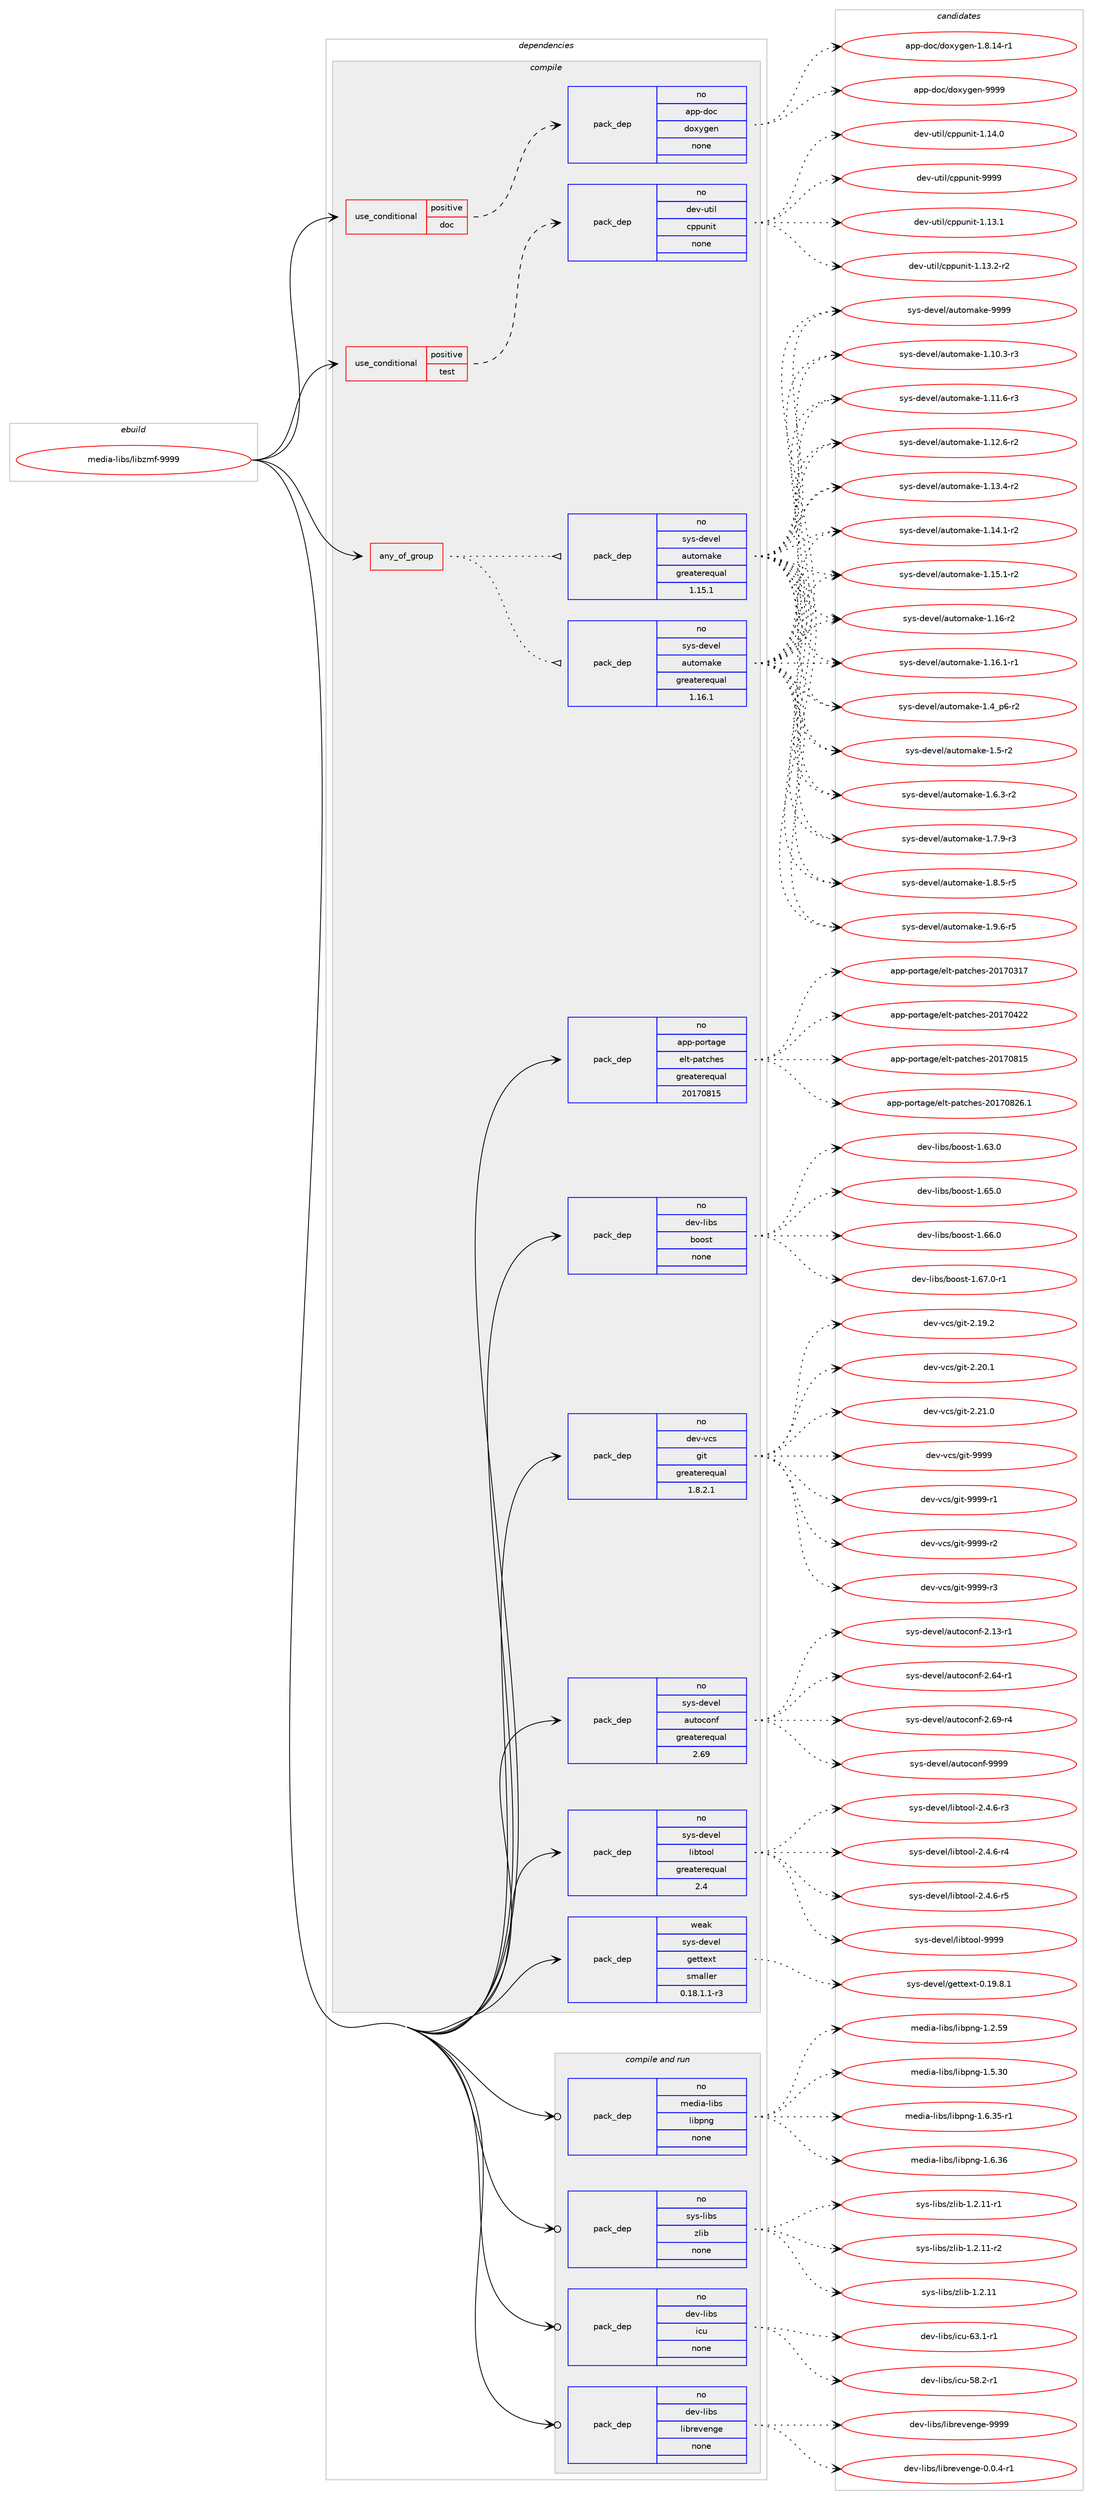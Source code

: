 digraph prolog {

# *************
# Graph options
# *************

newrank=true;
concentrate=true;
compound=true;
graph [rankdir=LR,fontname=Helvetica,fontsize=10,ranksep=1.5];#, ranksep=2.5, nodesep=0.2];
edge  [arrowhead=vee];
node  [fontname=Helvetica,fontsize=10];

# **********
# The ebuild
# **********

subgraph cluster_leftcol {
color=gray;
rank=same;
label=<<i>ebuild</i>>;
id [label="media-libs/libzmf-9999", color=red, width=4, href="../media-libs/libzmf-9999.svg"];
}

# ****************
# The dependencies
# ****************

subgraph cluster_midcol {
color=gray;
label=<<i>dependencies</i>>;
subgraph cluster_compile {
fillcolor="#eeeeee";
style=filled;
label=<<i>compile</i>>;
subgraph any25163 {
dependency1614559 [label=<<TABLE BORDER="0" CELLBORDER="1" CELLSPACING="0" CELLPADDING="4"><TR><TD CELLPADDING="10">any_of_group</TD></TR></TABLE>>, shape=none, color=red];subgraph pack1153874 {
dependency1614560 [label=<<TABLE BORDER="0" CELLBORDER="1" CELLSPACING="0" CELLPADDING="4" WIDTH="220"><TR><TD ROWSPAN="6" CELLPADDING="30">pack_dep</TD></TR><TR><TD WIDTH="110">no</TD></TR><TR><TD>sys-devel</TD></TR><TR><TD>automake</TD></TR><TR><TD>greaterequal</TD></TR><TR><TD>1.16.1</TD></TR></TABLE>>, shape=none, color=blue];
}
dependency1614559:e -> dependency1614560:w [weight=20,style="dotted",arrowhead="oinv"];
subgraph pack1153875 {
dependency1614561 [label=<<TABLE BORDER="0" CELLBORDER="1" CELLSPACING="0" CELLPADDING="4" WIDTH="220"><TR><TD ROWSPAN="6" CELLPADDING="30">pack_dep</TD></TR><TR><TD WIDTH="110">no</TD></TR><TR><TD>sys-devel</TD></TR><TR><TD>automake</TD></TR><TR><TD>greaterequal</TD></TR><TR><TD>1.15.1</TD></TR></TABLE>>, shape=none, color=blue];
}
dependency1614559:e -> dependency1614561:w [weight=20,style="dotted",arrowhead="oinv"];
}
id:e -> dependency1614559:w [weight=20,style="solid",arrowhead="vee"];
subgraph cond434819 {
dependency1614562 [label=<<TABLE BORDER="0" CELLBORDER="1" CELLSPACING="0" CELLPADDING="4"><TR><TD ROWSPAN="3" CELLPADDING="10">use_conditional</TD></TR><TR><TD>positive</TD></TR><TR><TD>doc</TD></TR></TABLE>>, shape=none, color=red];
subgraph pack1153876 {
dependency1614563 [label=<<TABLE BORDER="0" CELLBORDER="1" CELLSPACING="0" CELLPADDING="4" WIDTH="220"><TR><TD ROWSPAN="6" CELLPADDING="30">pack_dep</TD></TR><TR><TD WIDTH="110">no</TD></TR><TR><TD>app-doc</TD></TR><TR><TD>doxygen</TD></TR><TR><TD>none</TD></TR><TR><TD></TD></TR></TABLE>>, shape=none, color=blue];
}
dependency1614562:e -> dependency1614563:w [weight=20,style="dashed",arrowhead="vee"];
}
id:e -> dependency1614562:w [weight=20,style="solid",arrowhead="vee"];
subgraph cond434820 {
dependency1614564 [label=<<TABLE BORDER="0" CELLBORDER="1" CELLSPACING="0" CELLPADDING="4"><TR><TD ROWSPAN="3" CELLPADDING="10">use_conditional</TD></TR><TR><TD>positive</TD></TR><TR><TD>test</TD></TR></TABLE>>, shape=none, color=red];
subgraph pack1153877 {
dependency1614565 [label=<<TABLE BORDER="0" CELLBORDER="1" CELLSPACING="0" CELLPADDING="4" WIDTH="220"><TR><TD ROWSPAN="6" CELLPADDING="30">pack_dep</TD></TR><TR><TD WIDTH="110">no</TD></TR><TR><TD>dev-util</TD></TR><TR><TD>cppunit</TD></TR><TR><TD>none</TD></TR><TR><TD></TD></TR></TABLE>>, shape=none, color=blue];
}
dependency1614564:e -> dependency1614565:w [weight=20,style="dashed",arrowhead="vee"];
}
id:e -> dependency1614564:w [weight=20,style="solid",arrowhead="vee"];
subgraph pack1153878 {
dependency1614566 [label=<<TABLE BORDER="0" CELLBORDER="1" CELLSPACING="0" CELLPADDING="4" WIDTH="220"><TR><TD ROWSPAN="6" CELLPADDING="30">pack_dep</TD></TR><TR><TD WIDTH="110">no</TD></TR><TR><TD>app-portage</TD></TR><TR><TD>elt-patches</TD></TR><TR><TD>greaterequal</TD></TR><TR><TD>20170815</TD></TR></TABLE>>, shape=none, color=blue];
}
id:e -> dependency1614566:w [weight=20,style="solid",arrowhead="vee"];
subgraph pack1153879 {
dependency1614567 [label=<<TABLE BORDER="0" CELLBORDER="1" CELLSPACING="0" CELLPADDING="4" WIDTH="220"><TR><TD ROWSPAN="6" CELLPADDING="30">pack_dep</TD></TR><TR><TD WIDTH="110">no</TD></TR><TR><TD>dev-libs</TD></TR><TR><TD>boost</TD></TR><TR><TD>none</TD></TR><TR><TD></TD></TR></TABLE>>, shape=none, color=blue];
}
id:e -> dependency1614567:w [weight=20,style="solid",arrowhead="vee"];
subgraph pack1153880 {
dependency1614568 [label=<<TABLE BORDER="0" CELLBORDER="1" CELLSPACING="0" CELLPADDING="4" WIDTH="220"><TR><TD ROWSPAN="6" CELLPADDING="30">pack_dep</TD></TR><TR><TD WIDTH="110">no</TD></TR><TR><TD>dev-vcs</TD></TR><TR><TD>git</TD></TR><TR><TD>greaterequal</TD></TR><TR><TD>1.8.2.1</TD></TR></TABLE>>, shape=none, color=blue];
}
id:e -> dependency1614568:w [weight=20,style="solid",arrowhead="vee"];
subgraph pack1153881 {
dependency1614569 [label=<<TABLE BORDER="0" CELLBORDER="1" CELLSPACING="0" CELLPADDING="4" WIDTH="220"><TR><TD ROWSPAN="6" CELLPADDING="30">pack_dep</TD></TR><TR><TD WIDTH="110">no</TD></TR><TR><TD>sys-devel</TD></TR><TR><TD>autoconf</TD></TR><TR><TD>greaterequal</TD></TR><TR><TD>2.69</TD></TR></TABLE>>, shape=none, color=blue];
}
id:e -> dependency1614569:w [weight=20,style="solid",arrowhead="vee"];
subgraph pack1153882 {
dependency1614570 [label=<<TABLE BORDER="0" CELLBORDER="1" CELLSPACING="0" CELLPADDING="4" WIDTH="220"><TR><TD ROWSPAN="6" CELLPADDING="30">pack_dep</TD></TR><TR><TD WIDTH="110">no</TD></TR><TR><TD>sys-devel</TD></TR><TR><TD>libtool</TD></TR><TR><TD>greaterequal</TD></TR><TR><TD>2.4</TD></TR></TABLE>>, shape=none, color=blue];
}
id:e -> dependency1614570:w [weight=20,style="solid",arrowhead="vee"];
subgraph pack1153883 {
dependency1614571 [label=<<TABLE BORDER="0" CELLBORDER="1" CELLSPACING="0" CELLPADDING="4" WIDTH="220"><TR><TD ROWSPAN="6" CELLPADDING="30">pack_dep</TD></TR><TR><TD WIDTH="110">weak</TD></TR><TR><TD>sys-devel</TD></TR><TR><TD>gettext</TD></TR><TR><TD>smaller</TD></TR><TR><TD>0.18.1.1-r3</TD></TR></TABLE>>, shape=none, color=blue];
}
id:e -> dependency1614571:w [weight=20,style="solid",arrowhead="vee"];
}
subgraph cluster_compileandrun {
fillcolor="#eeeeee";
style=filled;
label=<<i>compile and run</i>>;
subgraph pack1153884 {
dependency1614572 [label=<<TABLE BORDER="0" CELLBORDER="1" CELLSPACING="0" CELLPADDING="4" WIDTH="220"><TR><TD ROWSPAN="6" CELLPADDING="30">pack_dep</TD></TR><TR><TD WIDTH="110">no</TD></TR><TR><TD>dev-libs</TD></TR><TR><TD>icu</TD></TR><TR><TD>none</TD></TR><TR><TD></TD></TR></TABLE>>, shape=none, color=blue];
}
id:e -> dependency1614572:w [weight=20,style="solid",arrowhead="odotvee"];
subgraph pack1153885 {
dependency1614573 [label=<<TABLE BORDER="0" CELLBORDER="1" CELLSPACING="0" CELLPADDING="4" WIDTH="220"><TR><TD ROWSPAN="6" CELLPADDING="30">pack_dep</TD></TR><TR><TD WIDTH="110">no</TD></TR><TR><TD>dev-libs</TD></TR><TR><TD>librevenge</TD></TR><TR><TD>none</TD></TR><TR><TD></TD></TR></TABLE>>, shape=none, color=blue];
}
id:e -> dependency1614573:w [weight=20,style="solid",arrowhead="odotvee"];
subgraph pack1153886 {
dependency1614574 [label=<<TABLE BORDER="0" CELLBORDER="1" CELLSPACING="0" CELLPADDING="4" WIDTH="220"><TR><TD ROWSPAN="6" CELLPADDING="30">pack_dep</TD></TR><TR><TD WIDTH="110">no</TD></TR><TR><TD>media-libs</TD></TR><TR><TD>libpng</TD></TR><TR><TD>none</TD></TR><TR><TD></TD></TR></TABLE>>, shape=none, color=blue];
}
id:e -> dependency1614574:w [weight=20,style="solid",arrowhead="odotvee"];
subgraph pack1153887 {
dependency1614575 [label=<<TABLE BORDER="0" CELLBORDER="1" CELLSPACING="0" CELLPADDING="4" WIDTH="220"><TR><TD ROWSPAN="6" CELLPADDING="30">pack_dep</TD></TR><TR><TD WIDTH="110">no</TD></TR><TR><TD>sys-libs</TD></TR><TR><TD>zlib</TD></TR><TR><TD>none</TD></TR><TR><TD></TD></TR></TABLE>>, shape=none, color=blue];
}
id:e -> dependency1614575:w [weight=20,style="solid",arrowhead="odotvee"];
}
subgraph cluster_run {
fillcolor="#eeeeee";
style=filled;
label=<<i>run</i>>;
}
}

# **************
# The candidates
# **************

subgraph cluster_choices {
rank=same;
color=gray;
label=<<i>candidates</i>>;

subgraph choice1153874 {
color=black;
nodesep=1;
choice11512111545100101118101108479711711611110997107101454946494846514511451 [label="sys-devel/automake-1.10.3-r3", color=red, width=4,href="../sys-devel/automake-1.10.3-r3.svg"];
choice11512111545100101118101108479711711611110997107101454946494946544511451 [label="sys-devel/automake-1.11.6-r3", color=red, width=4,href="../sys-devel/automake-1.11.6-r3.svg"];
choice11512111545100101118101108479711711611110997107101454946495046544511450 [label="sys-devel/automake-1.12.6-r2", color=red, width=4,href="../sys-devel/automake-1.12.6-r2.svg"];
choice11512111545100101118101108479711711611110997107101454946495146524511450 [label="sys-devel/automake-1.13.4-r2", color=red, width=4,href="../sys-devel/automake-1.13.4-r2.svg"];
choice11512111545100101118101108479711711611110997107101454946495246494511450 [label="sys-devel/automake-1.14.1-r2", color=red, width=4,href="../sys-devel/automake-1.14.1-r2.svg"];
choice11512111545100101118101108479711711611110997107101454946495346494511450 [label="sys-devel/automake-1.15.1-r2", color=red, width=4,href="../sys-devel/automake-1.15.1-r2.svg"];
choice1151211154510010111810110847971171161111099710710145494649544511450 [label="sys-devel/automake-1.16-r2", color=red, width=4,href="../sys-devel/automake-1.16-r2.svg"];
choice11512111545100101118101108479711711611110997107101454946495446494511449 [label="sys-devel/automake-1.16.1-r1", color=red, width=4,href="../sys-devel/automake-1.16.1-r1.svg"];
choice115121115451001011181011084797117116111109971071014549465295112544511450 [label="sys-devel/automake-1.4_p6-r2", color=red, width=4,href="../sys-devel/automake-1.4_p6-r2.svg"];
choice11512111545100101118101108479711711611110997107101454946534511450 [label="sys-devel/automake-1.5-r2", color=red, width=4,href="../sys-devel/automake-1.5-r2.svg"];
choice115121115451001011181011084797117116111109971071014549465446514511450 [label="sys-devel/automake-1.6.3-r2", color=red, width=4,href="../sys-devel/automake-1.6.3-r2.svg"];
choice115121115451001011181011084797117116111109971071014549465546574511451 [label="sys-devel/automake-1.7.9-r3", color=red, width=4,href="../sys-devel/automake-1.7.9-r3.svg"];
choice115121115451001011181011084797117116111109971071014549465646534511453 [label="sys-devel/automake-1.8.5-r5", color=red, width=4,href="../sys-devel/automake-1.8.5-r5.svg"];
choice115121115451001011181011084797117116111109971071014549465746544511453 [label="sys-devel/automake-1.9.6-r5", color=red, width=4,href="../sys-devel/automake-1.9.6-r5.svg"];
choice115121115451001011181011084797117116111109971071014557575757 [label="sys-devel/automake-9999", color=red, width=4,href="../sys-devel/automake-9999.svg"];
dependency1614560:e -> choice11512111545100101118101108479711711611110997107101454946494846514511451:w [style=dotted,weight="100"];
dependency1614560:e -> choice11512111545100101118101108479711711611110997107101454946494946544511451:w [style=dotted,weight="100"];
dependency1614560:e -> choice11512111545100101118101108479711711611110997107101454946495046544511450:w [style=dotted,weight="100"];
dependency1614560:e -> choice11512111545100101118101108479711711611110997107101454946495146524511450:w [style=dotted,weight="100"];
dependency1614560:e -> choice11512111545100101118101108479711711611110997107101454946495246494511450:w [style=dotted,weight="100"];
dependency1614560:e -> choice11512111545100101118101108479711711611110997107101454946495346494511450:w [style=dotted,weight="100"];
dependency1614560:e -> choice1151211154510010111810110847971171161111099710710145494649544511450:w [style=dotted,weight="100"];
dependency1614560:e -> choice11512111545100101118101108479711711611110997107101454946495446494511449:w [style=dotted,weight="100"];
dependency1614560:e -> choice115121115451001011181011084797117116111109971071014549465295112544511450:w [style=dotted,weight="100"];
dependency1614560:e -> choice11512111545100101118101108479711711611110997107101454946534511450:w [style=dotted,weight="100"];
dependency1614560:e -> choice115121115451001011181011084797117116111109971071014549465446514511450:w [style=dotted,weight="100"];
dependency1614560:e -> choice115121115451001011181011084797117116111109971071014549465546574511451:w [style=dotted,weight="100"];
dependency1614560:e -> choice115121115451001011181011084797117116111109971071014549465646534511453:w [style=dotted,weight="100"];
dependency1614560:e -> choice115121115451001011181011084797117116111109971071014549465746544511453:w [style=dotted,weight="100"];
dependency1614560:e -> choice115121115451001011181011084797117116111109971071014557575757:w [style=dotted,weight="100"];
}
subgraph choice1153875 {
color=black;
nodesep=1;
choice11512111545100101118101108479711711611110997107101454946494846514511451 [label="sys-devel/automake-1.10.3-r3", color=red, width=4,href="../sys-devel/automake-1.10.3-r3.svg"];
choice11512111545100101118101108479711711611110997107101454946494946544511451 [label="sys-devel/automake-1.11.6-r3", color=red, width=4,href="../sys-devel/automake-1.11.6-r3.svg"];
choice11512111545100101118101108479711711611110997107101454946495046544511450 [label="sys-devel/automake-1.12.6-r2", color=red, width=4,href="../sys-devel/automake-1.12.6-r2.svg"];
choice11512111545100101118101108479711711611110997107101454946495146524511450 [label="sys-devel/automake-1.13.4-r2", color=red, width=4,href="../sys-devel/automake-1.13.4-r2.svg"];
choice11512111545100101118101108479711711611110997107101454946495246494511450 [label="sys-devel/automake-1.14.1-r2", color=red, width=4,href="../sys-devel/automake-1.14.1-r2.svg"];
choice11512111545100101118101108479711711611110997107101454946495346494511450 [label="sys-devel/automake-1.15.1-r2", color=red, width=4,href="../sys-devel/automake-1.15.1-r2.svg"];
choice1151211154510010111810110847971171161111099710710145494649544511450 [label="sys-devel/automake-1.16-r2", color=red, width=4,href="../sys-devel/automake-1.16-r2.svg"];
choice11512111545100101118101108479711711611110997107101454946495446494511449 [label="sys-devel/automake-1.16.1-r1", color=red, width=4,href="../sys-devel/automake-1.16.1-r1.svg"];
choice115121115451001011181011084797117116111109971071014549465295112544511450 [label="sys-devel/automake-1.4_p6-r2", color=red, width=4,href="../sys-devel/automake-1.4_p6-r2.svg"];
choice11512111545100101118101108479711711611110997107101454946534511450 [label="sys-devel/automake-1.5-r2", color=red, width=4,href="../sys-devel/automake-1.5-r2.svg"];
choice115121115451001011181011084797117116111109971071014549465446514511450 [label="sys-devel/automake-1.6.3-r2", color=red, width=4,href="../sys-devel/automake-1.6.3-r2.svg"];
choice115121115451001011181011084797117116111109971071014549465546574511451 [label="sys-devel/automake-1.7.9-r3", color=red, width=4,href="../sys-devel/automake-1.7.9-r3.svg"];
choice115121115451001011181011084797117116111109971071014549465646534511453 [label="sys-devel/automake-1.8.5-r5", color=red, width=4,href="../sys-devel/automake-1.8.5-r5.svg"];
choice115121115451001011181011084797117116111109971071014549465746544511453 [label="sys-devel/automake-1.9.6-r5", color=red, width=4,href="../sys-devel/automake-1.9.6-r5.svg"];
choice115121115451001011181011084797117116111109971071014557575757 [label="sys-devel/automake-9999", color=red, width=4,href="../sys-devel/automake-9999.svg"];
dependency1614561:e -> choice11512111545100101118101108479711711611110997107101454946494846514511451:w [style=dotted,weight="100"];
dependency1614561:e -> choice11512111545100101118101108479711711611110997107101454946494946544511451:w [style=dotted,weight="100"];
dependency1614561:e -> choice11512111545100101118101108479711711611110997107101454946495046544511450:w [style=dotted,weight="100"];
dependency1614561:e -> choice11512111545100101118101108479711711611110997107101454946495146524511450:w [style=dotted,weight="100"];
dependency1614561:e -> choice11512111545100101118101108479711711611110997107101454946495246494511450:w [style=dotted,weight="100"];
dependency1614561:e -> choice11512111545100101118101108479711711611110997107101454946495346494511450:w [style=dotted,weight="100"];
dependency1614561:e -> choice1151211154510010111810110847971171161111099710710145494649544511450:w [style=dotted,weight="100"];
dependency1614561:e -> choice11512111545100101118101108479711711611110997107101454946495446494511449:w [style=dotted,weight="100"];
dependency1614561:e -> choice115121115451001011181011084797117116111109971071014549465295112544511450:w [style=dotted,weight="100"];
dependency1614561:e -> choice11512111545100101118101108479711711611110997107101454946534511450:w [style=dotted,weight="100"];
dependency1614561:e -> choice115121115451001011181011084797117116111109971071014549465446514511450:w [style=dotted,weight="100"];
dependency1614561:e -> choice115121115451001011181011084797117116111109971071014549465546574511451:w [style=dotted,weight="100"];
dependency1614561:e -> choice115121115451001011181011084797117116111109971071014549465646534511453:w [style=dotted,weight="100"];
dependency1614561:e -> choice115121115451001011181011084797117116111109971071014549465746544511453:w [style=dotted,weight="100"];
dependency1614561:e -> choice115121115451001011181011084797117116111109971071014557575757:w [style=dotted,weight="100"];
}
subgraph choice1153876 {
color=black;
nodesep=1;
choice97112112451001119947100111120121103101110454946564649524511449 [label="app-doc/doxygen-1.8.14-r1", color=red, width=4,href="../app-doc/doxygen-1.8.14-r1.svg"];
choice971121124510011199471001111201211031011104557575757 [label="app-doc/doxygen-9999", color=red, width=4,href="../app-doc/doxygen-9999.svg"];
dependency1614563:e -> choice97112112451001119947100111120121103101110454946564649524511449:w [style=dotted,weight="100"];
dependency1614563:e -> choice971121124510011199471001111201211031011104557575757:w [style=dotted,weight="100"];
}
subgraph choice1153877 {
color=black;
nodesep=1;
choice10010111845117116105108479911211211711010511645494649514649 [label="dev-util/cppunit-1.13.1", color=red, width=4,href="../dev-util/cppunit-1.13.1.svg"];
choice100101118451171161051084799112112117110105116454946495146504511450 [label="dev-util/cppunit-1.13.2-r2", color=red, width=4,href="../dev-util/cppunit-1.13.2-r2.svg"];
choice10010111845117116105108479911211211711010511645494649524648 [label="dev-util/cppunit-1.14.0", color=red, width=4,href="../dev-util/cppunit-1.14.0.svg"];
choice1001011184511711610510847991121121171101051164557575757 [label="dev-util/cppunit-9999", color=red, width=4,href="../dev-util/cppunit-9999.svg"];
dependency1614565:e -> choice10010111845117116105108479911211211711010511645494649514649:w [style=dotted,weight="100"];
dependency1614565:e -> choice100101118451171161051084799112112117110105116454946495146504511450:w [style=dotted,weight="100"];
dependency1614565:e -> choice10010111845117116105108479911211211711010511645494649524648:w [style=dotted,weight="100"];
dependency1614565:e -> choice1001011184511711610510847991121121171101051164557575757:w [style=dotted,weight="100"];
}
subgraph choice1153878 {
color=black;
nodesep=1;
choice97112112451121111141169710310147101108116451129711699104101115455048495548514955 [label="app-portage/elt-patches-20170317", color=red, width=4,href="../app-portage/elt-patches-20170317.svg"];
choice97112112451121111141169710310147101108116451129711699104101115455048495548525050 [label="app-portage/elt-patches-20170422", color=red, width=4,href="../app-portage/elt-patches-20170422.svg"];
choice97112112451121111141169710310147101108116451129711699104101115455048495548564953 [label="app-portage/elt-patches-20170815", color=red, width=4,href="../app-portage/elt-patches-20170815.svg"];
choice971121124511211111411697103101471011081164511297116991041011154550484955485650544649 [label="app-portage/elt-patches-20170826.1", color=red, width=4,href="../app-portage/elt-patches-20170826.1.svg"];
dependency1614566:e -> choice97112112451121111141169710310147101108116451129711699104101115455048495548514955:w [style=dotted,weight="100"];
dependency1614566:e -> choice97112112451121111141169710310147101108116451129711699104101115455048495548525050:w [style=dotted,weight="100"];
dependency1614566:e -> choice97112112451121111141169710310147101108116451129711699104101115455048495548564953:w [style=dotted,weight="100"];
dependency1614566:e -> choice971121124511211111411697103101471011081164511297116991041011154550484955485650544649:w [style=dotted,weight="100"];
}
subgraph choice1153879 {
color=black;
nodesep=1;
choice1001011184510810598115479811111111511645494654514648 [label="dev-libs/boost-1.63.0", color=red, width=4,href="../dev-libs/boost-1.63.0.svg"];
choice1001011184510810598115479811111111511645494654534648 [label="dev-libs/boost-1.65.0", color=red, width=4,href="../dev-libs/boost-1.65.0.svg"];
choice1001011184510810598115479811111111511645494654544648 [label="dev-libs/boost-1.66.0", color=red, width=4,href="../dev-libs/boost-1.66.0.svg"];
choice10010111845108105981154798111111115116454946545546484511449 [label="dev-libs/boost-1.67.0-r1", color=red, width=4,href="../dev-libs/boost-1.67.0-r1.svg"];
dependency1614567:e -> choice1001011184510810598115479811111111511645494654514648:w [style=dotted,weight="100"];
dependency1614567:e -> choice1001011184510810598115479811111111511645494654534648:w [style=dotted,weight="100"];
dependency1614567:e -> choice1001011184510810598115479811111111511645494654544648:w [style=dotted,weight="100"];
dependency1614567:e -> choice10010111845108105981154798111111115116454946545546484511449:w [style=dotted,weight="100"];
}
subgraph choice1153880 {
color=black;
nodesep=1;
choice10010111845118991154710310511645504649574650 [label="dev-vcs/git-2.19.2", color=red, width=4,href="../dev-vcs/git-2.19.2.svg"];
choice10010111845118991154710310511645504650484649 [label="dev-vcs/git-2.20.1", color=red, width=4,href="../dev-vcs/git-2.20.1.svg"];
choice10010111845118991154710310511645504650494648 [label="dev-vcs/git-2.21.0", color=red, width=4,href="../dev-vcs/git-2.21.0.svg"];
choice1001011184511899115471031051164557575757 [label="dev-vcs/git-9999", color=red, width=4,href="../dev-vcs/git-9999.svg"];
choice10010111845118991154710310511645575757574511449 [label="dev-vcs/git-9999-r1", color=red, width=4,href="../dev-vcs/git-9999-r1.svg"];
choice10010111845118991154710310511645575757574511450 [label="dev-vcs/git-9999-r2", color=red, width=4,href="../dev-vcs/git-9999-r2.svg"];
choice10010111845118991154710310511645575757574511451 [label="dev-vcs/git-9999-r3", color=red, width=4,href="../dev-vcs/git-9999-r3.svg"];
dependency1614568:e -> choice10010111845118991154710310511645504649574650:w [style=dotted,weight="100"];
dependency1614568:e -> choice10010111845118991154710310511645504650484649:w [style=dotted,weight="100"];
dependency1614568:e -> choice10010111845118991154710310511645504650494648:w [style=dotted,weight="100"];
dependency1614568:e -> choice1001011184511899115471031051164557575757:w [style=dotted,weight="100"];
dependency1614568:e -> choice10010111845118991154710310511645575757574511449:w [style=dotted,weight="100"];
dependency1614568:e -> choice10010111845118991154710310511645575757574511450:w [style=dotted,weight="100"];
dependency1614568:e -> choice10010111845118991154710310511645575757574511451:w [style=dotted,weight="100"];
}
subgraph choice1153881 {
color=black;
nodesep=1;
choice1151211154510010111810110847971171161119911111010245504649514511449 [label="sys-devel/autoconf-2.13-r1", color=red, width=4,href="../sys-devel/autoconf-2.13-r1.svg"];
choice1151211154510010111810110847971171161119911111010245504654524511449 [label="sys-devel/autoconf-2.64-r1", color=red, width=4,href="../sys-devel/autoconf-2.64-r1.svg"];
choice1151211154510010111810110847971171161119911111010245504654574511452 [label="sys-devel/autoconf-2.69-r4", color=red, width=4,href="../sys-devel/autoconf-2.69-r4.svg"];
choice115121115451001011181011084797117116111991111101024557575757 [label="sys-devel/autoconf-9999", color=red, width=4,href="../sys-devel/autoconf-9999.svg"];
dependency1614569:e -> choice1151211154510010111810110847971171161119911111010245504649514511449:w [style=dotted,weight="100"];
dependency1614569:e -> choice1151211154510010111810110847971171161119911111010245504654524511449:w [style=dotted,weight="100"];
dependency1614569:e -> choice1151211154510010111810110847971171161119911111010245504654574511452:w [style=dotted,weight="100"];
dependency1614569:e -> choice115121115451001011181011084797117116111991111101024557575757:w [style=dotted,weight="100"];
}
subgraph choice1153882 {
color=black;
nodesep=1;
choice1151211154510010111810110847108105981161111111084550465246544511451 [label="sys-devel/libtool-2.4.6-r3", color=red, width=4,href="../sys-devel/libtool-2.4.6-r3.svg"];
choice1151211154510010111810110847108105981161111111084550465246544511452 [label="sys-devel/libtool-2.4.6-r4", color=red, width=4,href="../sys-devel/libtool-2.4.6-r4.svg"];
choice1151211154510010111810110847108105981161111111084550465246544511453 [label="sys-devel/libtool-2.4.6-r5", color=red, width=4,href="../sys-devel/libtool-2.4.6-r5.svg"];
choice1151211154510010111810110847108105981161111111084557575757 [label="sys-devel/libtool-9999", color=red, width=4,href="../sys-devel/libtool-9999.svg"];
dependency1614570:e -> choice1151211154510010111810110847108105981161111111084550465246544511451:w [style=dotted,weight="100"];
dependency1614570:e -> choice1151211154510010111810110847108105981161111111084550465246544511452:w [style=dotted,weight="100"];
dependency1614570:e -> choice1151211154510010111810110847108105981161111111084550465246544511453:w [style=dotted,weight="100"];
dependency1614570:e -> choice1151211154510010111810110847108105981161111111084557575757:w [style=dotted,weight="100"];
}
subgraph choice1153883 {
color=black;
nodesep=1;
choice1151211154510010111810110847103101116116101120116454846495746564649 [label="sys-devel/gettext-0.19.8.1", color=red, width=4,href="../sys-devel/gettext-0.19.8.1.svg"];
dependency1614571:e -> choice1151211154510010111810110847103101116116101120116454846495746564649:w [style=dotted,weight="100"];
}
subgraph choice1153884 {
color=black;
nodesep=1;
choice1001011184510810598115471059911745535646504511449 [label="dev-libs/icu-58.2-r1", color=red, width=4,href="../dev-libs/icu-58.2-r1.svg"];
choice1001011184510810598115471059911745545146494511449 [label="dev-libs/icu-63.1-r1", color=red, width=4,href="../dev-libs/icu-63.1-r1.svg"];
dependency1614572:e -> choice1001011184510810598115471059911745535646504511449:w [style=dotted,weight="100"];
dependency1614572:e -> choice1001011184510810598115471059911745545146494511449:w [style=dotted,weight="100"];
}
subgraph choice1153885 {
color=black;
nodesep=1;
choice100101118451081059811547108105981141011181011101031014548464846524511449 [label="dev-libs/librevenge-0.0.4-r1", color=red, width=4,href="../dev-libs/librevenge-0.0.4-r1.svg"];
choice100101118451081059811547108105981141011181011101031014557575757 [label="dev-libs/librevenge-9999", color=red, width=4,href="../dev-libs/librevenge-9999.svg"];
dependency1614573:e -> choice100101118451081059811547108105981141011181011101031014548464846524511449:w [style=dotted,weight="100"];
dependency1614573:e -> choice100101118451081059811547108105981141011181011101031014557575757:w [style=dotted,weight="100"];
}
subgraph choice1153886 {
color=black;
nodesep=1;
choice109101100105974510810598115471081059811211010345494650465357 [label="media-libs/libpng-1.2.59", color=red, width=4,href="../media-libs/libpng-1.2.59.svg"];
choice109101100105974510810598115471081059811211010345494653465148 [label="media-libs/libpng-1.5.30", color=red, width=4,href="../media-libs/libpng-1.5.30.svg"];
choice1091011001059745108105981154710810598112110103454946544651534511449 [label="media-libs/libpng-1.6.35-r1", color=red, width=4,href="../media-libs/libpng-1.6.35-r1.svg"];
choice109101100105974510810598115471081059811211010345494654465154 [label="media-libs/libpng-1.6.36", color=red, width=4,href="../media-libs/libpng-1.6.36.svg"];
dependency1614574:e -> choice109101100105974510810598115471081059811211010345494650465357:w [style=dotted,weight="100"];
dependency1614574:e -> choice109101100105974510810598115471081059811211010345494653465148:w [style=dotted,weight="100"];
dependency1614574:e -> choice1091011001059745108105981154710810598112110103454946544651534511449:w [style=dotted,weight="100"];
dependency1614574:e -> choice109101100105974510810598115471081059811211010345494654465154:w [style=dotted,weight="100"];
}
subgraph choice1153887 {
color=black;
nodesep=1;
choice1151211154510810598115471221081059845494650464949 [label="sys-libs/zlib-1.2.11", color=red, width=4,href="../sys-libs/zlib-1.2.11.svg"];
choice11512111545108105981154712210810598454946504649494511449 [label="sys-libs/zlib-1.2.11-r1", color=red, width=4,href="../sys-libs/zlib-1.2.11-r1.svg"];
choice11512111545108105981154712210810598454946504649494511450 [label="sys-libs/zlib-1.2.11-r2", color=red, width=4,href="../sys-libs/zlib-1.2.11-r2.svg"];
dependency1614575:e -> choice1151211154510810598115471221081059845494650464949:w [style=dotted,weight="100"];
dependency1614575:e -> choice11512111545108105981154712210810598454946504649494511449:w [style=dotted,weight="100"];
dependency1614575:e -> choice11512111545108105981154712210810598454946504649494511450:w [style=dotted,weight="100"];
}
}

}
